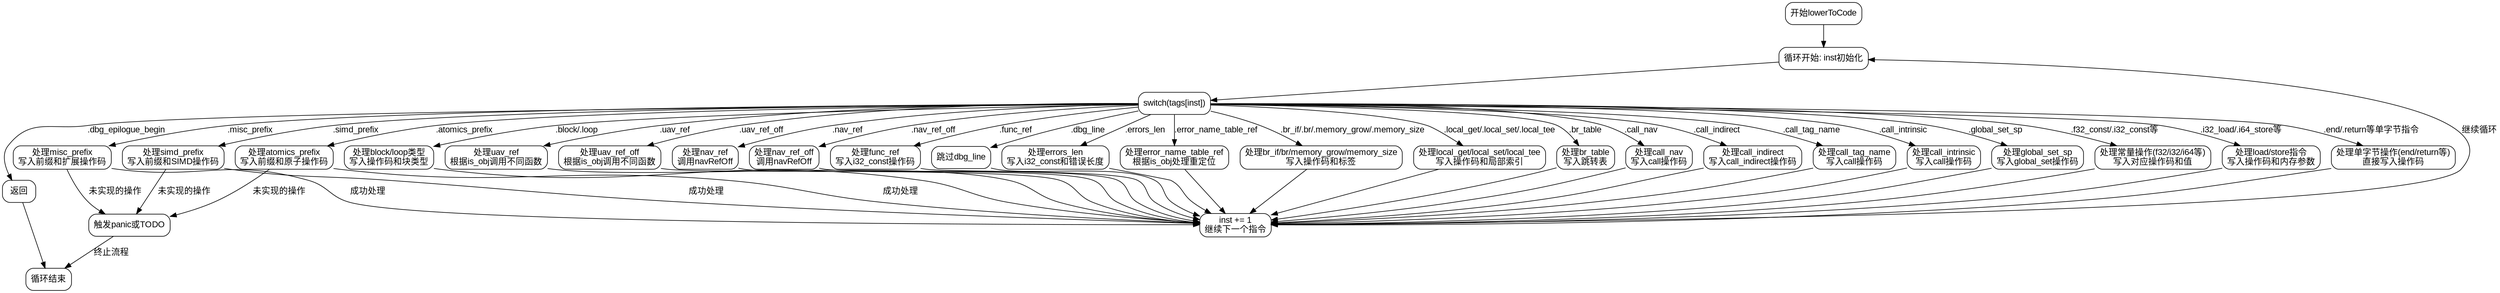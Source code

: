 
digraph flowchart {
    node [shape=rectangle, style="rounded", fontname="Arial"];
    edge [fontname="Arial"];

    start [label="开始lowerToCode"];
    loop_start [label="循环开始: inst初始化"];
    switch_node [label="switch(tags[inst])"];
    return_node [label="返回"];
    block_loop [label="处理block/loop类型\n写入操作码和块类型"];
    uav_ref [label="处理uav_ref\n根据is_obj调用不同函数"];
    uav_ref_off [label="处理uav_ref_off\n根据is_obj调用不同函数"];
    nav_ref [label="处理nav_ref\n调用navRefOff"];
    nav_ref_off [label="处理nav_ref_off\n调用navRefOff"];
    func_ref [label="处理func_ref\n写入i32_const操作码"];
    dbg_line [label="跳过dbg_line"];
    errors_len [label="处理errors_len\n写入i32_const和错误长度"];
    error_name_table_ref [label="处理error_name_table_ref\n根据is_obj处理重定位"];
    br_ops [label="处理br_if/br/memory_grow/memory_size\n写入操作码和标签"];
    local_ops [label="处理local_get/local_set/local_tee\n写入操作码和局部索引"];
    br_table [label="处理br_table\n写入跳转表"];
    call_nav [label="处理call_nav\n写入call操作码"];
    call_indirect [label="处理call_indirect\n写入call_indirect操作码"];
    call_tag_name [label="处理call_tag_name\n写入call操作码"];
    call_intrinsic [label="处理call_intrinsic\n写入call操作码"];
    global_set_sp [label="处理global_set_sp\n写入global_set操作码"];
    const_ops [label="处理常量操作(f32/i32/i64等)\n写入对应操作码和值"];
    load_store [label="处理load/store指令\n写入操作码和内存参数"];
    simple_ops [label="处理单字节操作(end/return等)\n直接写入操作码"];
    misc_prefix [label="处理misc_prefix\n写入前缀和扩展操作码"];
    simd_prefix [label="处理simd_prefix\n写入前缀和SIMD操作码"];
    atomics_prefix [label="处理atomics_prefix\n写入前缀和原子操作码"];
    panic_node [label="触发panic或TODO"];
    inst_inc [label="inst += 1\n继续下一个指令"];
    loop_end [label="循环结束"];

    start -> loop_start;
    loop_start -> switch_node;

    switch_node -> return_node [label=".dbg_epilogue_begin"];
    switch_node -> block_loop [label=".block/.loop"];
    switch_node -> uav_ref [label=".uav_ref"];
    switch_node -> uav_ref_off [label=".uav_ref_off"];
    switch_node -> nav_ref [label=".nav_ref"];
    switch_node -> nav_ref_off [label=".nav_ref_off"];
    switch_node -> func_ref [label=".func_ref"];
    switch_node -> dbg_line [label=".dbg_line"];
    switch_node -> errors_len [label=".errors_len"];
    switch_node -> error_name_table_ref [label=".error_name_table_ref"];
    switch_node -> br_ops [label=".br_if/.br/.memory_grow/.memory_size"];
    switch_node -> local_ops [label=".local_get/.local_set/.local_tee"];
    switch_node -> br_table [label=".br_table"];
    switch_node -> call_nav [label=".call_nav"];
    switch_node -> call_indirect [label=".call_indirect"];
    switch_node -> call_tag_name [label=".call_tag_name"];
    switch_node -> call_intrinsic [label=".call_intrinsic"];
    switch_node -> global_set_sp [label=".global_set_sp"];
    switch_node -> const_ops [label=".f32_const/.i32_const等"];
    switch_node -> load_store [label=".i32_load/.i64_store等"];
    switch_node -> simple_ops [label=".end/.return等单字节指令"];
    switch_node -> misc_prefix [label=".misc_prefix"];
    switch_node -> simd_prefix [label=".simd_prefix"];
    switch_node -> atomics_prefix [label=".atomics_prefix"];

    return_node -> loop_end;
    block_loop -> inst_inc;
    uav_ref -> inst_inc;
    uav_ref_off -> inst_inc;
    nav_ref -> inst_inc;
    nav_ref_off -> inst_inc;
    func_ref -> inst_inc;
    dbg_line -> inst_inc;
    errors_len -> inst_inc;
    error_name_table_ref -> inst_inc;
    br_ops -> inst_inc;
    local_ops -> inst_inc;
    br_table -> inst_inc;
    call_nav -> inst_inc;
    call_indirect -> inst_inc;
    call_tag_name -> inst_inc;
    call_intrinsic -> inst_inc;
    global_set_sp -> inst_inc;
    const_ops -> inst_inc;
    load_store -> inst_inc;
    simple_ops -> inst_inc;
    misc_prefix -> inst_inc [label="成功处理"];
    misc_prefix -> panic_node [label="未实现的操作"];
    simd_prefix -> inst_inc [label="成功处理"];
    simd_prefix -> panic_node [label="未实现的操作"];
    atomics_prefix -> inst_inc [label="成功处理"];
    atomics_prefix -> panic_node [label="未实现的操作"];
    
    inst_inc -> loop_start [label="继续循环"];
    panic_node -> loop_end [label="终止流程"];
}
